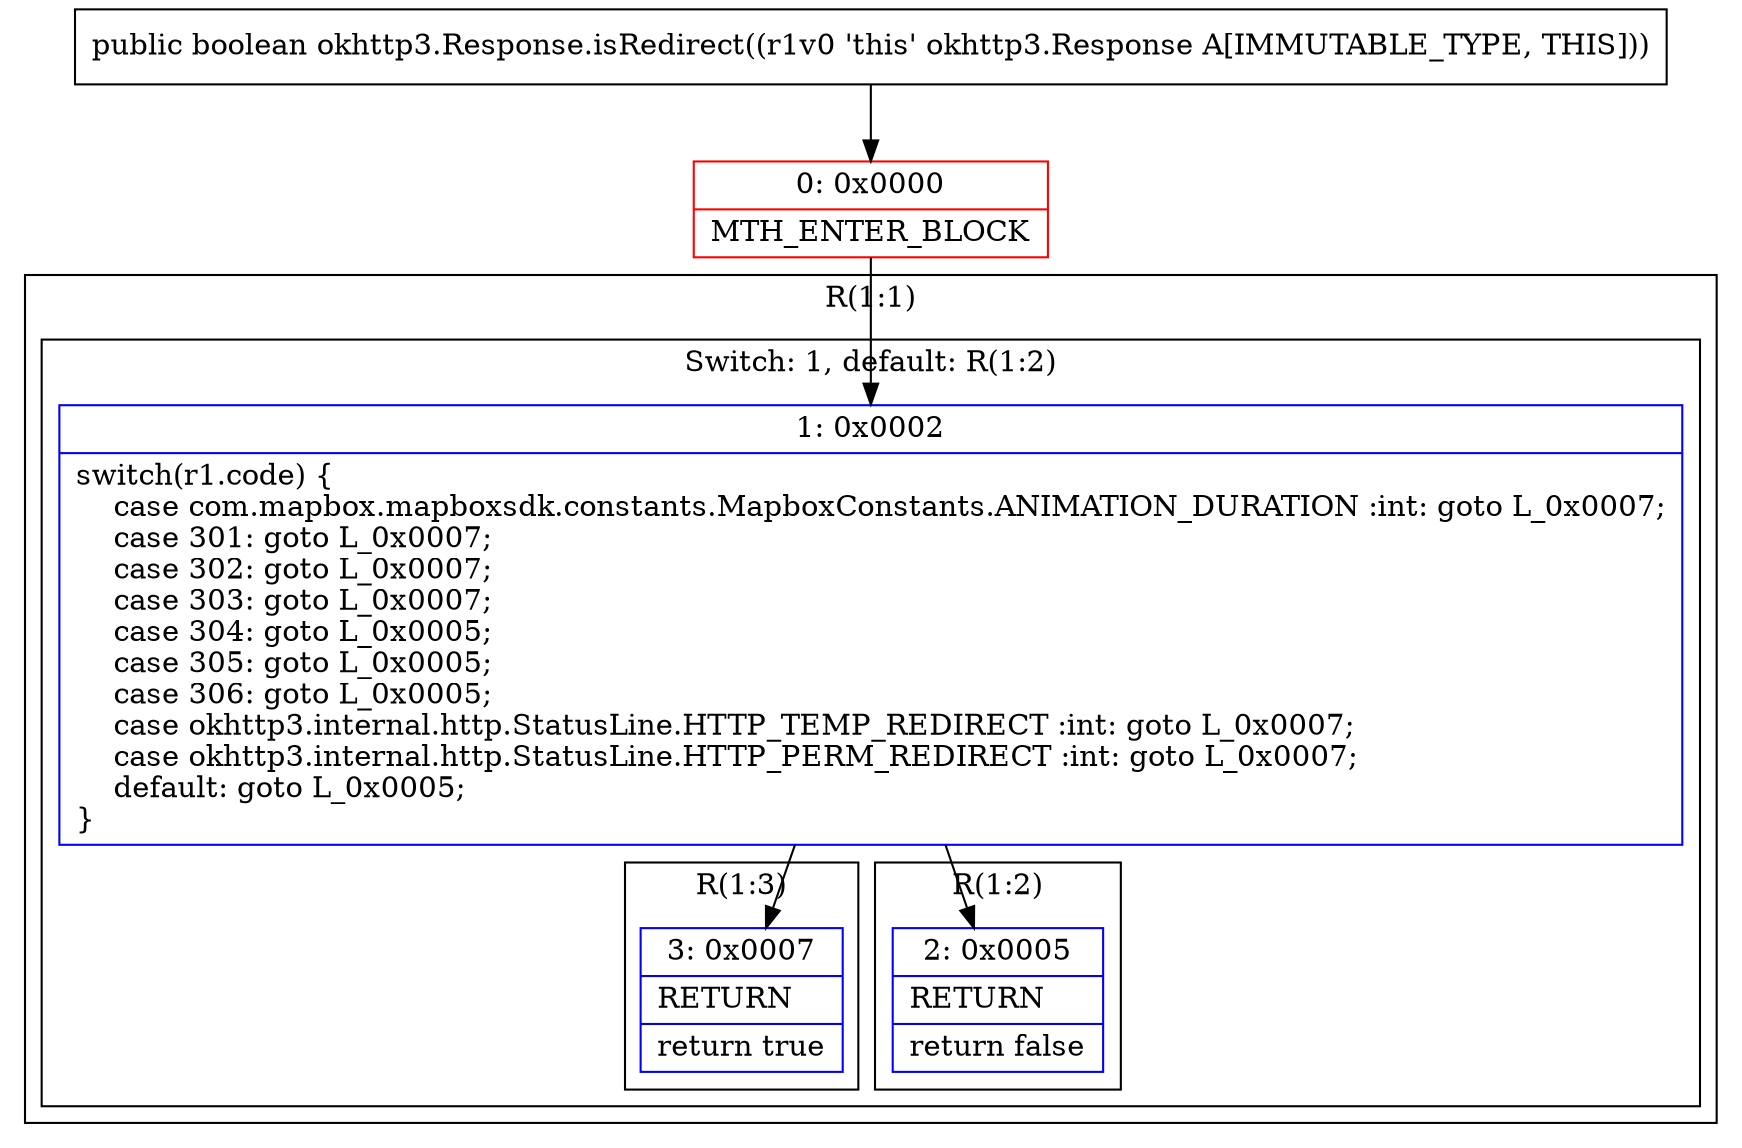 digraph "CFG forokhttp3.Response.isRedirect()Z" {
subgraph cluster_Region_1650102063 {
label = "R(1:1)";
node [shape=record,color=blue];
subgraph cluster_SwitchRegion_1844404892 {
label = "Switch: 1, default: R(1:2)";
node [shape=record,color=blue];
Node_1 [shape=record,label="{1\:\ 0x0002|switch(r1.code) \{\l    case com.mapbox.mapboxsdk.constants.MapboxConstants.ANIMATION_DURATION :int: goto L_0x0007;\l    case 301: goto L_0x0007;\l    case 302: goto L_0x0007;\l    case 303: goto L_0x0007;\l    case 304: goto L_0x0005;\l    case 305: goto L_0x0005;\l    case 306: goto L_0x0005;\l    case okhttp3.internal.http.StatusLine.HTTP_TEMP_REDIRECT :int: goto L_0x0007;\l    case okhttp3.internal.http.StatusLine.HTTP_PERM_REDIRECT :int: goto L_0x0007;\l    default: goto L_0x0005;\l\}\l}"];
subgraph cluster_Region_573101377 {
label = "R(1:3)";
node [shape=record,color=blue];
Node_3 [shape=record,label="{3\:\ 0x0007|RETURN\l|return true\l}"];
}
subgraph cluster_Region_1993693797 {
label = "R(1:2)";
node [shape=record,color=blue];
Node_2 [shape=record,label="{2\:\ 0x0005|RETURN\l|return false\l}"];
}
}
}
Node_0 [shape=record,color=red,label="{0\:\ 0x0000|MTH_ENTER_BLOCK\l}"];
MethodNode[shape=record,label="{public boolean okhttp3.Response.isRedirect((r1v0 'this' okhttp3.Response A[IMMUTABLE_TYPE, THIS])) }"];
MethodNode -> Node_0;
Node_1 -> Node_2;
Node_1 -> Node_3;
Node_0 -> Node_1;
}

